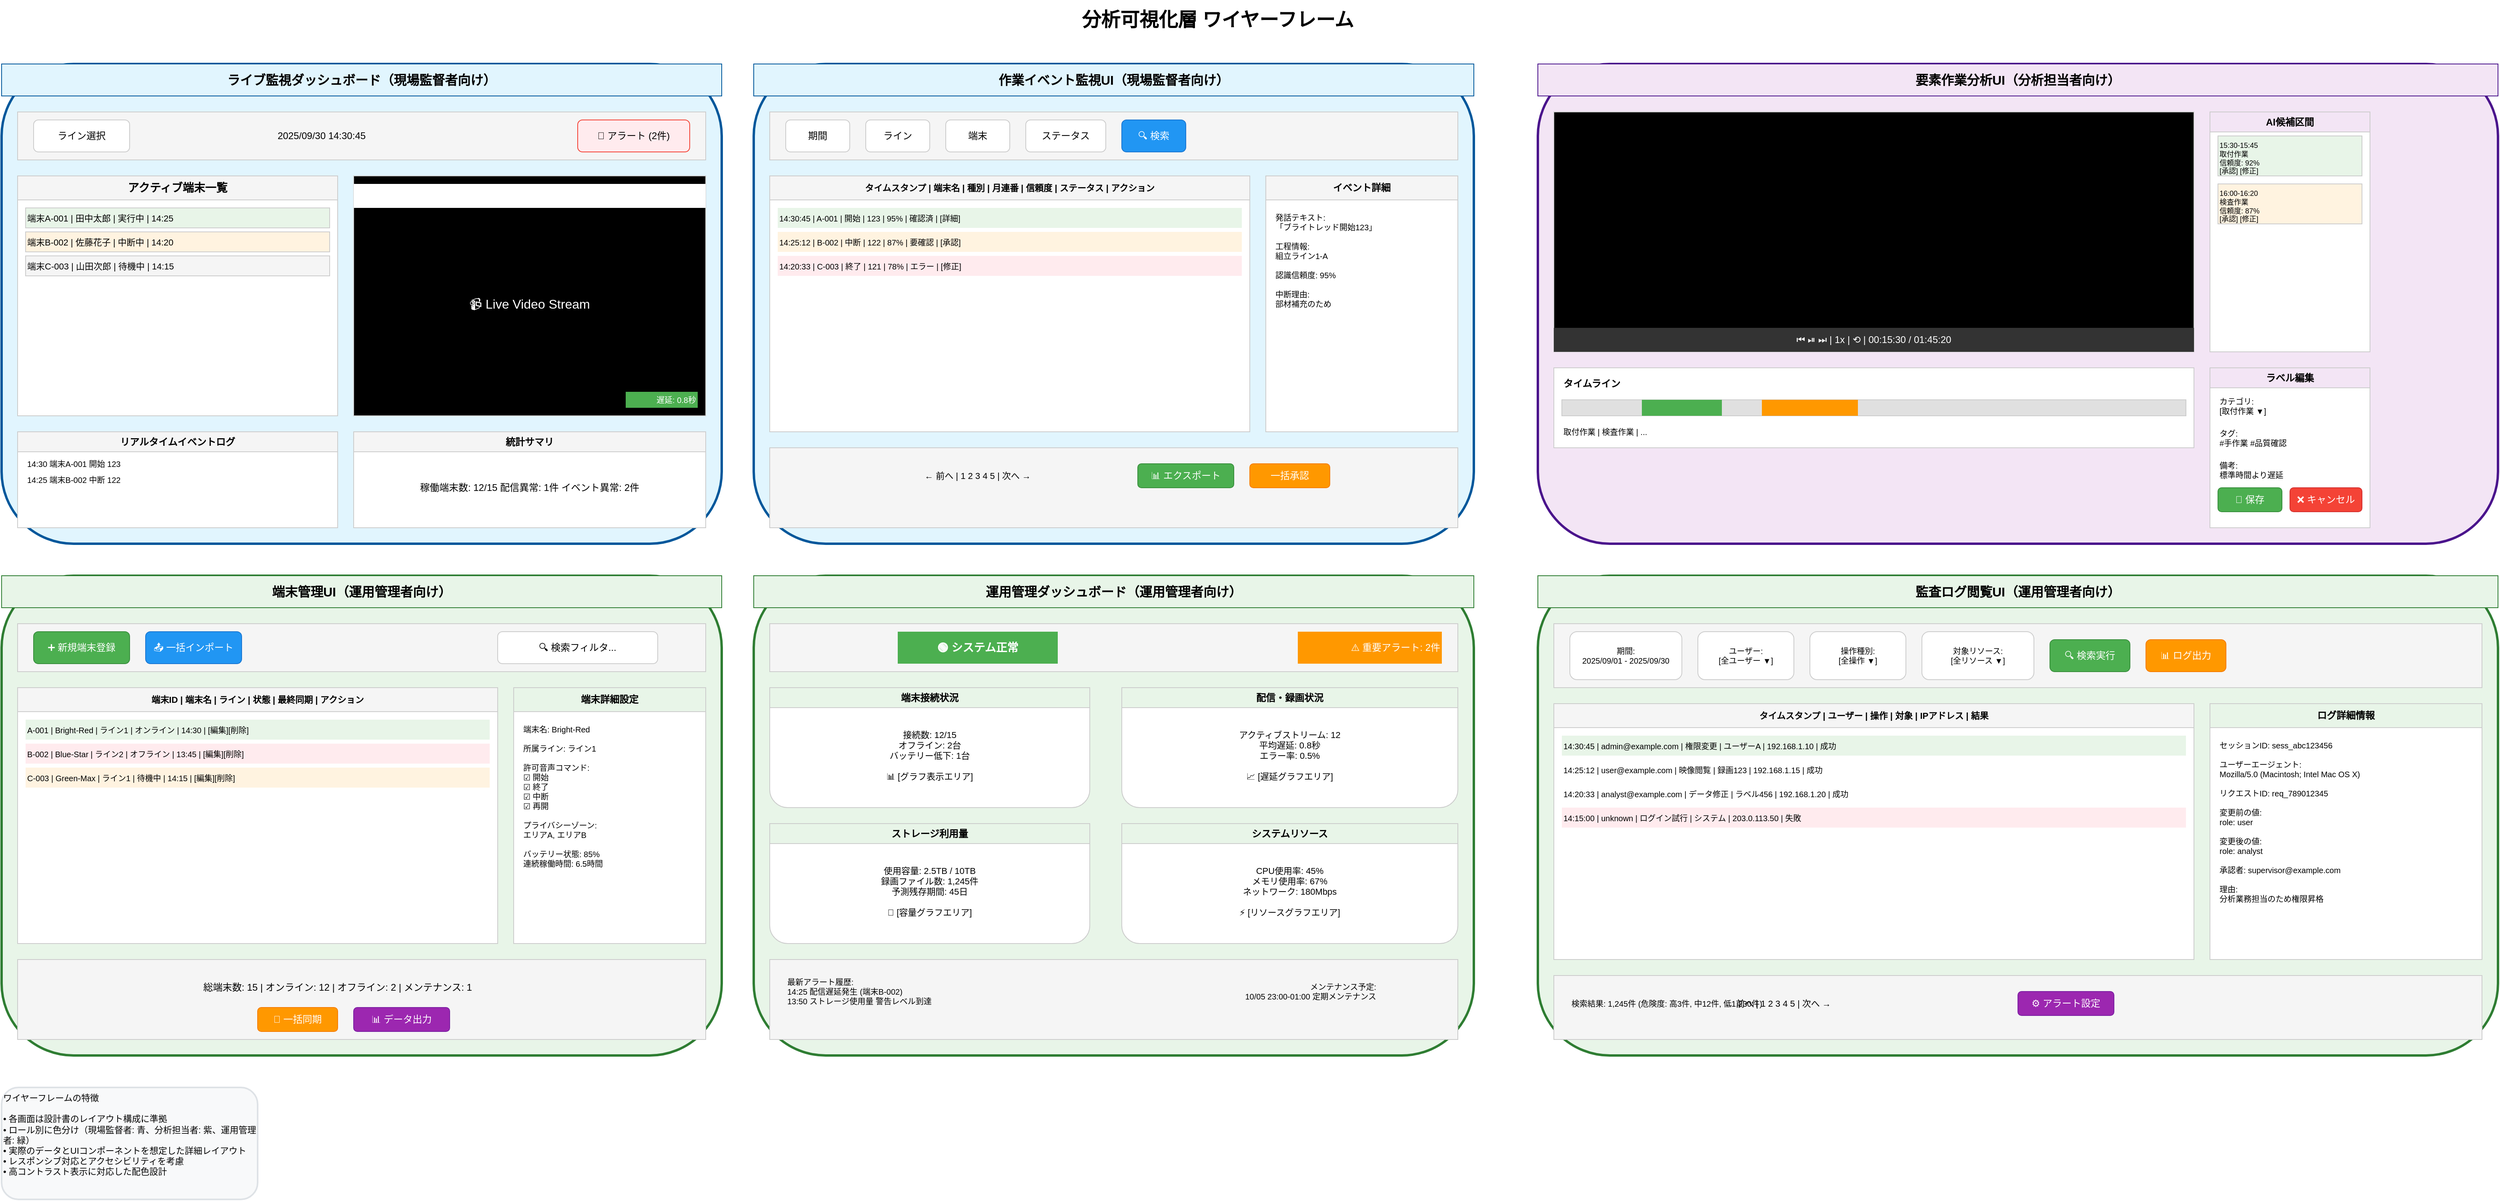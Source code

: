 <mxfile>
    <diagram name="ワイヤーフレーム" id="wireframe-diagram">
        <mxGraphModel dx="1054" dy="495" grid="1" gridSize="10" guides="1" tooltips="1" connect="1" arrows="1" fold="1" page="1" pageScale="1" pageWidth="3300" pageHeight="2340" background="#ffffff" math="0" shadow="0">
            <root>
                <mxCell id="0"/>
                <mxCell id="1" parent="0"/>
                <mxCell id="title" value="分析可視化層 ワイヤーフレーム" style="text;html=1;align=center;verticalAlign=middle;whiteSpace=wrap;rounded=0;fontSize=24;fontStyle=1;" parent="1" vertex="1">
                    <mxGeometry x="1400" y="40" width="400" height="50" as="geometry"/>
                </mxCell>
                <mxCell id="live-monitor-frame" value="" style="rounded=1;whiteSpace=wrap;html=1;fillColor=#e1f5fe;strokeColor=#01579b;strokeWidth=3;" parent="1" vertex="1">
                    <mxGeometry x="80" y="120" width="900" height="600" as="geometry"/>
                </mxCell>
                <mxCell id="live-monitor-title" value="ライブ監視ダッシュボード（現場監督者向け）" style="text;html=1;align=center;verticalAlign=middle;whiteSpace=wrap;rounded=0;fontSize=16;fontStyle=1;fillColor=#e1f5fe;strokeColor=#01579b;" parent="1" vertex="1">
                    <mxGeometry x="80" y="120" width="900" height="40" as="geometry"/>
                </mxCell>
                <mxCell id="live-header" value="" style="rounded=0;whiteSpace=wrap;html=1;fillColor=#f5f5f5;strokeColor=#cccccc;" parent="1" vertex="1">
                    <mxGeometry x="100" y="180" width="860" height="60" as="geometry"/>
                </mxCell>
                <mxCell id="live-line-select" value="ライン選択" style="rounded=1;whiteSpace=wrap;html=1;fillColor=#ffffff;strokeColor=#cccccc;" parent="1" vertex="1">
                    <mxGeometry x="120" y="190" width="120" height="40" as="geometry"/>
                </mxCell>
                <mxCell id="live-time" value="2025/09/30 14:30:45" style="text;html=1;align=center;verticalAlign=middle;whiteSpace=wrap;rounded=0;fontSize=12;" parent="1" vertex="1">
                    <mxGeometry x="400" y="190" width="160" height="40" as="geometry"/>
                </mxCell>
                <mxCell id="live-alert" value="🔴 アラート (2件)" style="rounded=1;whiteSpace=wrap;html=1;fillColor=#ffebee;strokeColor=#f44336;" parent="1" vertex="1">
                    <mxGeometry x="800" y="190" width="140" height="40" as="geometry"/>
                </mxCell>
                <mxCell id="live-device-list" value="" style="rounded=0;whiteSpace=wrap;html=1;fillColor=#ffffff;strokeColor=#cccccc;" parent="1" vertex="1">
                    <mxGeometry x="100" y="260" width="400" height="300" as="geometry"/>
                </mxCell>
                <mxCell id="live-device-header" value="アクティブ端末一覧" style="text;html=1;align=center;verticalAlign=middle;whiteSpace=wrap;rounded=0;fontSize=14;fontStyle=1;fillColor=#f5f5f5;strokeColor=#cccccc;" parent="1" vertex="1">
                    <mxGeometry x="100" y="260" width="400" height="30" as="geometry"/>
                </mxCell>
                <mxCell id="device-item1" value="端末A-001 | 田中太郎 | 実行中 | 14:25" style="text;html=1;align=left;verticalAlign=middle;whiteSpace=wrap;rounded=0;fontSize=11;fillColor=#e8f5e8;strokeColor=#cccccc;" parent="1" vertex="1">
                    <mxGeometry x="110" y="300" width="380" height="25" as="geometry"/>
                </mxCell>
                <mxCell id="device-item2" value="端末B-002 | 佐藤花子 | 中断中 | 14:20" style="text;html=1;align=left;verticalAlign=middle;whiteSpace=wrap;rounded=0;fontSize=11;fillColor=#fff3e0;strokeColor=#cccccc;" parent="1" vertex="1">
                    <mxGeometry x="110" y="330" width="380" height="25" as="geometry"/>
                </mxCell>
                <mxCell id="device-item3" value="端末C-003 | 山田次郎 | 待機中 | 14:15" style="text;html=1;align=left;verticalAlign=middle;whiteSpace=wrap;rounded=0;fontSize=11;fillColor=#f5f5f5;strokeColor=#cccccc;" parent="1" vertex="1">
                    <mxGeometry x="110" y="360" width="380" height="25" as="geometry"/>
                </mxCell>
                <mxCell id="live-video" value="" style="rounded=0;whiteSpace=wrap;html=1;fillColor=#000000;strokeColor=#cccccc;" parent="1" vertex="1">
                    <mxGeometry x="520" y="260" width="440" height="300" as="geometry"/>
                </mxCell>
                <mxCell id="live-video-header" value="ライブ映像 - 端末A-001" style="text;html=1;align=center;verticalAlign=middle;whiteSpace=wrap;rounded=0;fontSize=14;fontStyle=1;fillColor=#ffffff;strokeColor=none;fontColor=#ffffff;" parent="1" vertex="1">
                    <mxGeometry x="520" y="270" width="440" height="30" as="geometry"/>
                </mxCell>
                <mxCell id="video-placeholder" value="📹 Live Video Stream" style="text;html=1;align=center;verticalAlign=middle;whiteSpace=wrap;rounded=0;fontSize=16;fontColor=#ffffff;" parent="1" vertex="1">
                    <mxGeometry x="640" y="380" width="200" height="80" as="geometry"/>
                </mxCell>
                <mxCell id="latency-info" value="遅延: 0.8秒" style="text;html=1;align=right;verticalAlign=middle;whiteSpace=wrap;rounded=0;fontSize=10;fillColor=#4caf50;strokeColor=none;fontColor=#ffffff;" parent="1" vertex="1">
                    <mxGeometry x="860" y="530" width="90" height="20" as="geometry"/>
                </mxCell>
                <mxCell id="live-event-log" value="" style="rounded=0;whiteSpace=wrap;html=1;fillColor=#ffffff;strokeColor=#cccccc;" parent="1" vertex="1">
                    <mxGeometry x="100" y="580" width="400" height="120" as="geometry"/>
                </mxCell>
                <mxCell id="live-event-header" value="リアルタイムイベントログ" style="text;html=1;align=center;verticalAlign=middle;whiteSpace=wrap;rounded=0;fontSize=12;fontStyle=1;fillColor=#f5f5f5;strokeColor=#cccccc;" parent="1" vertex="1">
                    <mxGeometry x="100" y="580" width="400" height="25" as="geometry"/>
                </mxCell>
                <mxCell id="event1" value="14:30 端末A-001 開始 123" style="text;html=1;align=left;verticalAlign=middle;whiteSpace=wrap;rounded=0;fontSize=10;" parent="1" vertex="1">
                    <mxGeometry x="110" y="610" width="380" height="20" as="geometry"/>
                </mxCell>
                <mxCell id="event2" value="14:25 端末B-002 中断 122" style="text;html=1;align=left;verticalAlign=middle;whiteSpace=wrap;rounded=0;fontSize=10;" parent="1" vertex="1">
                    <mxGeometry x="110" y="630" width="380" height="20" as="geometry"/>
                </mxCell>
                <mxCell id="live-stats" value="" style="rounded=0;whiteSpace=wrap;html=1;fillColor=#ffffff;strokeColor=#cccccc;" parent="1" vertex="1">
                    <mxGeometry x="520" y="580" width="440" height="120" as="geometry"/>
                </mxCell>
                <mxCell id="live-stats-header" value="統計サマリ" style="text;html=1;align=center;verticalAlign=middle;whiteSpace=wrap;rounded=0;fontSize=12;fontStyle=1;fillColor=#f5f5f5;strokeColor=#cccccc;" parent="1" vertex="1">
                    <mxGeometry x="520" y="580" width="440" height="25" as="geometry"/>
                </mxCell>
                <mxCell id="stats-content" value="稼働端末数: 12/15    配信異常: 1件    イベント異常: 2件" style="text;html=1;align=center;verticalAlign=middle;whiteSpace=wrap;rounded=0;fontSize=12;" parent="1" vertex="1">
                    <mxGeometry x="540" y="620" width="400" height="60" as="geometry"/>
                </mxCell>
                <mxCell id="event-monitor-frame" value="" style="rounded=1;whiteSpace=wrap;html=1;fillColor=#e1f5fe;strokeColor=#01579b;strokeWidth=3;" parent="1" vertex="1">
                    <mxGeometry x="1020" y="120" width="900" height="600" as="geometry"/>
                </mxCell>
                <mxCell id="event-monitor-title" value="作業イベント監視UI（現場監督者向け）" style="text;html=1;align=center;verticalAlign=middle;whiteSpace=wrap;rounded=0;fontSize=16;fontStyle=1;fillColor=#e1f5fe;strokeColor=#01579b;" parent="1" vertex="1">
                    <mxGeometry x="1020" y="120" width="900" height="40" as="geometry"/>
                </mxCell>
                <mxCell id="event-filter" value="" style="rounded=0;whiteSpace=wrap;html=1;fillColor=#f5f5f5;strokeColor=#cccccc;" parent="1" vertex="1">
                    <mxGeometry x="1040" y="180" width="860" height="60" as="geometry"/>
                </mxCell>
                <mxCell id="filter-period" value="期間" style="rounded=1;whiteSpace=wrap;html=1;fillColor=#ffffff;strokeColor=#cccccc;" parent="1" vertex="1">
                    <mxGeometry x="1060" y="190" width="80" height="40" as="geometry"/>
                </mxCell>
                <mxCell id="filter-line" value="ライン" style="rounded=1;whiteSpace=wrap;html=1;fillColor=#ffffff;strokeColor=#cccccc;" parent="1" vertex="1">
                    <mxGeometry x="1160" y="190" width="80" height="40" as="geometry"/>
                </mxCell>
                <mxCell id="filter-device" value="端末" style="rounded=1;whiteSpace=wrap;html=1;fillColor=#ffffff;strokeColor=#cccccc;" parent="1" vertex="1">
                    <mxGeometry x="1260" y="190" width="80" height="40" as="geometry"/>
                </mxCell>
                <mxCell id="filter-status" value="ステータス" style="rounded=1;whiteSpace=wrap;html=1;fillColor=#ffffff;strokeColor=#cccccc;" parent="1" vertex="1">
                    <mxGeometry x="1360" y="190" width="100" height="40" as="geometry"/>
                </mxCell>
                <mxCell id="filter-search" value="🔍 検索" style="rounded=1;whiteSpace=wrap;html=1;fillColor=#2196f3;strokeColor=#1976d2;fontColor=#ffffff;" parent="1" vertex="1">
                    <mxGeometry x="1480" y="190" width="80" height="40" as="geometry"/>
                </mxCell>
                <mxCell id="event-table" value="" style="rounded=0;whiteSpace=wrap;html=1;fillColor=#ffffff;strokeColor=#cccccc;" parent="1" vertex="1">
                    <mxGeometry x="1040" y="260" width="600" height="320" as="geometry"/>
                </mxCell>
                <mxCell id="event-table-header" value="タイムスタンプ | 端末名 | 種別 | 月連番 | 信頼度 | ステータス | アクション" style="text;html=1;align=center;verticalAlign=middle;whiteSpace=wrap;rounded=0;fontSize=11;fontStyle=1;fillColor=#f5f5f5;strokeColor=#cccccc;" parent="1" vertex="1">
                    <mxGeometry x="1040" y="260" width="600" height="30" as="geometry"/>
                </mxCell>
                <mxCell id="event-row1" value="14:30:45 | A-001 | 開始 | 123 | 95% | 確認済 | [詳細]" style="text;html=1;align=left;verticalAlign=middle;whiteSpace=wrap;rounded=0;fontSize=10;fillColor=#e8f5e8;" parent="1" vertex="1">
                    <mxGeometry x="1050" y="300" width="580" height="25" as="geometry"/>
                </mxCell>
                <mxCell id="event-row2" value="14:25:12 | B-002 | 中断 | 122 | 87% | 要確認 | [承認]" style="text;html=1;align=left;verticalAlign=middle;whiteSpace=wrap;rounded=0;fontSize=10;fillColor=#fff3e0;" parent="1" vertex="1">
                    <mxGeometry x="1050" y="330" width="580" height="25" as="geometry"/>
                </mxCell>
                <mxCell id="event-row3" value="14:20:33 | C-003 | 終了 | 121 | 78% | エラー | [修正]" style="text;html=1;align=left;verticalAlign=middle;whiteSpace=wrap;rounded=0;fontSize=10;fillColor=#ffebee;" parent="1" vertex="1">
                    <mxGeometry x="1050" y="360" width="580" height="25" as="geometry"/>
                </mxCell>
                <mxCell id="event-detail" value="" style="rounded=0;whiteSpace=wrap;html=1;fillColor=#ffffff;strokeColor=#cccccc;" parent="1" vertex="1">
                    <mxGeometry x="1660" y="260" width="240" height="320" as="geometry"/>
                </mxCell>
                <mxCell id="event-detail-header" value="イベント詳細" style="text;html=1;align=center;verticalAlign=middle;whiteSpace=wrap;rounded=0;fontSize=12;fontStyle=1;fillColor=#f5f5f5;strokeColor=#cccccc;" parent="1" vertex="1">
                    <mxGeometry x="1660" y="260" width="240" height="30" as="geometry"/>
                </mxCell>
                <mxCell id="detail-content" value="発話テキスト:&#xa;「ブライトレッド開始123」&#xa;&#xa;工程情報:&#xa;組立ライン1-A&#xa;&#xa;認識信頼度: 95%&#xa;&#xa;中断理由:&#xa;部材補充のため" style="text;html=1;align=left;verticalAlign=top;whiteSpace=wrap;rounded=0;fontSize=10;" parent="1" vertex="1">
                    <mxGeometry x="1670" y="300" width="220" height="270" as="geometry"/>
                </mxCell>
                <mxCell id="event-bottom" value="" style="rounded=0;whiteSpace=wrap;html=1;fillColor=#f5f5f5;strokeColor=#cccccc;" parent="1" vertex="1">
                    <mxGeometry x="1040" y="600" width="860" height="100" as="geometry"/>
                </mxCell>
                <mxCell id="pagination" value="← 前へ | 1 2 3 4 5 | 次へ →" style="text;html=1;align=center;verticalAlign=middle;whiteSpace=wrap;rounded=0;fontSize=11;" parent="1" vertex="1">
                    <mxGeometry x="1200" y="620" width="200" height="30" as="geometry"/>
                </mxCell>
                <mxCell id="export-btn" value="📊 エクスポート" style="rounded=1;whiteSpace=wrap;html=1;fillColor=#4caf50;strokeColor=#388e3c;fontColor=#ffffff;" parent="1" vertex="1">
                    <mxGeometry x="1500" y="620" width="120" height="30" as="geometry"/>
                </mxCell>
                <mxCell id="bulk-approve" value="一括承認" style="rounded=1;whiteSpace=wrap;html=1;fillColor=#ff9800;strokeColor=#f57c00;fontColor=#ffffff;" parent="1" vertex="1">
                    <mxGeometry x="1640" y="620" width="100" height="30" as="geometry"/>
                </mxCell>
                <mxCell id="analysis-frame" value="" style="rounded=1;whiteSpace=wrap;html=1;fillColor=#f3e5f5;strokeColor=#4a148c;strokeWidth=3;" parent="1" vertex="1">
                    <mxGeometry x="2000" y="120" width="1200" height="600" as="geometry"/>
                </mxCell>
                <mxCell id="analysis-title" value="要素作業分析UI（分析担当者向け）" style="text;html=1;align=center;verticalAlign=middle;whiteSpace=wrap;rounded=0;fontSize=16;fontStyle=1;fillColor=#f3e5f5;strokeColor=#4a148c;" parent="1" vertex="1">
                    <mxGeometry x="2000" y="120" width="1200" height="40" as="geometry"/>
                </mxCell>
                <mxCell id="video-player" value="" style="rounded=0;whiteSpace=wrap;html=1;fillColor=#000000;strokeColor=#cccccc;" parent="1" vertex="1">
                    <mxGeometry x="2020" y="180" width="800" height="300" as="geometry"/>
                </mxCell>
                <mxCell id="video-controls" value="⏮ ⏯ ⏭ | 1x | ⟲ | 00:15:30 / 01:45:20" style="text;html=1;align=center;verticalAlign=middle;whiteSpace=wrap;rounded=0;fontSize=12;fillColor=#333333;fontColor=#ffffff;" parent="1" vertex="1">
                    <mxGeometry x="2020" y="450" width="800" height="30" as="geometry"/>
                </mxCell>
                <mxCell id="ai-candidates" value="" style="rounded=0;whiteSpace=wrap;html=1;fillColor=#ffffff;strokeColor=#cccccc;" parent="1" vertex="1">
                    <mxGeometry x="2840" y="180" width="200" height="300" as="geometry"/>
                </mxCell>
                <mxCell id="ai-candidates-header" value="AI候補区間" style="text;html=1;align=center;verticalAlign=middle;whiteSpace=wrap;rounded=0;fontSize=12;fontStyle=1;fillColor=#f3e5f5;strokeColor=#cccccc;" parent="1" vertex="1">
                    <mxGeometry x="2840" y="180" width="200" height="25" as="geometry"/>
                </mxCell>
                <mxCell id="candidate1" value="15:30-15:45&#xa;取付作業&#xa;信頼度: 92%&#xa;[承認] [修正]" style="text;html=1;align=left;verticalAlign=top;whiteSpace=wrap;rounded=0;fontSize=9;fillColor=#e8f5e8;strokeColor=#cccccc;" parent="1" vertex="1">
                    <mxGeometry x="2850" y="210" width="180" height="50" as="geometry"/>
                </mxCell>
                <mxCell id="candidate2" value="16:00-16:20&#xa;検査作業&#xa;信頼度: 87%&#xa;[承認] [修正]" style="text;html=1;align=left;verticalAlign=top;whiteSpace=wrap;rounded=0;fontSize=9;fillColor=#fff3e0;strokeColor=#cccccc;" parent="1" vertex="1">
                    <mxGeometry x="2850" y="270" width="180" height="50" as="geometry"/>
                </mxCell>
                <mxCell id="timeline" value="" style="rounded=0;whiteSpace=wrap;html=1;fillColor=#ffffff;strokeColor=#cccccc;" parent="1" vertex="1">
                    <mxGeometry x="2020" y="500" width="800" height="100" as="geometry"/>
                </mxCell>
                <mxCell id="timeline-header" value="タイムライン" style="text;html=1;align=left;verticalAlign=middle;whiteSpace=wrap;rounded=0;fontSize=12;fontStyle=1;" parent="1" vertex="1">
                    <mxGeometry x="2030" y="510" width="100" height="20" as="geometry"/>
                </mxCell>
                <mxCell id="timeline-bar" value="" style="rounded=0;whiteSpace=wrap;html=1;fillColor=#e0e0e0;strokeColor=#cccccc;" parent="1" vertex="1">
                    <mxGeometry x="2030" y="540" width="780" height="20" as="geometry"/>
                </mxCell>
                <mxCell id="label-segment1" value="" style="rounded=0;whiteSpace=wrap;html=1;fillColor=#4caf50;strokeColor=none;" parent="1" vertex="1">
                    <mxGeometry x="2130" y="540" width="100" height="20" as="geometry"/>
                </mxCell>
                <mxCell id="label-segment2" value="" style="rounded=0;whiteSpace=wrap;html=1;fillColor=#ff9800;strokeColor=none;" parent="1" vertex="1">
                    <mxGeometry x="2280" y="540" width="120" height="20" as="geometry"/>
                </mxCell>
                <mxCell id="timeline-labels" value="取付作業 | 検査作業 | ..." style="text;html=1;align=left;verticalAlign=middle;whiteSpace=wrap;rounded=0;fontSize=10;" parent="1" vertex="1">
                    <mxGeometry x="2030" y="570" width="200" height="20" as="geometry"/>
                </mxCell>
                <mxCell id="edit-form" value="" style="rounded=0;whiteSpace=wrap;html=1;fillColor=#ffffff;strokeColor=#cccccc;" parent="1" vertex="1">
                    <mxGeometry x="2840" y="500" width="200" height="200" as="geometry"/>
                </mxCell>
                <mxCell id="edit-form-header" value="ラベル編集" style="text;html=1;align=center;verticalAlign=middle;whiteSpace=wrap;rounded=0;fontSize=12;fontStyle=1;fillColor=#f3e5f5;strokeColor=#cccccc;" parent="1" vertex="1">
                    <mxGeometry x="2840" y="500" width="200" height="25" as="geometry"/>
                </mxCell>
                <mxCell id="edit-category" value="カテゴリ:&#xa;[取付作業 ▼]" style="text;html=1;align=left;verticalAlign=top;whiteSpace=wrap;rounded=0;fontSize=10;" parent="1" vertex="1">
                    <mxGeometry x="2850" y="530" width="180" height="30" as="geometry"/>
                </mxCell>
                <mxCell id="edit-tags" value="タグ:&#xa;#手作業 #品質確認" style="text;html=1;align=left;verticalAlign=top;whiteSpace=wrap;rounded=0;fontSize=10;" parent="1" vertex="1">
                    <mxGeometry x="2850" y="570" width="180" height="30" as="geometry"/>
                </mxCell>
                <mxCell id="edit-memo" value="備考:&#xa;標準時間より遅延" style="text;html=1;align=left;verticalAlign=top;whiteSpace=wrap;rounded=0;fontSize=10;" parent="1" vertex="1">
                    <mxGeometry x="2850" y="610" width="180" height="30" as="geometry"/>
                </mxCell>
                <mxCell id="save-btn" value="💾 保存" style="rounded=1;whiteSpace=wrap;html=1;fillColor=#4caf50;strokeColor=#388e3c;fontColor=#ffffff;" parent="1" vertex="1">
                    <mxGeometry x="2850" y="650" width="80" height="30" as="geometry"/>
                </mxCell>
                <mxCell id="cancel-btn" value="❌ キャンセル" style="rounded=1;whiteSpace=wrap;html=1;fillColor=#f44336;strokeColor=#d32f2f;fontColor=#ffffff;" parent="1" vertex="1">
                    <mxGeometry x="2940" y="650" width="90" height="30" as="geometry"/>
                </mxCell>
                <mxCell id="device-mgmt-frame" value="" style="rounded=1;whiteSpace=wrap;html=1;fillColor=#e8f5e8;strokeColor=#2e7d32;strokeWidth=3;" parent="1" vertex="1">
                    <mxGeometry x="80" y="760" width="900" height="600" as="geometry"/>
                </mxCell>
                <mxCell id="device-mgmt-title" value="端末管理UI（運用管理者向け）" style="text;html=1;align=center;verticalAlign=middle;whiteSpace=wrap;rounded=0;fontSize=16;fontStyle=1;fillColor=#e8f5e8;strokeColor=#2e7d32;" parent="1" vertex="1">
                    <mxGeometry x="80" y="760" width="900" height="40" as="geometry"/>
                </mxCell>
                <mxCell id="device-toolbar" value="" style="rounded=0;whiteSpace=wrap;html=1;fillColor=#f5f5f5;strokeColor=#cccccc;" parent="1" vertex="1">
                    <mxGeometry x="100" y="820" width="860" height="60" as="geometry"/>
                </mxCell>
                <mxCell id="new-device-btn" value="➕ 新規端末登録" style="rounded=1;whiteSpace=wrap;html=1;fillColor=#4caf50;strokeColor=#388e3c;fontColor=#ffffff;" parent="1" vertex="1">
                    <mxGeometry x="120" y="830" width="120" height="40" as="geometry"/>
                </mxCell>
                <mxCell id="import-btn" value="📤 一括インポート" style="rounded=1;whiteSpace=wrap;html=1;fillColor=#2196f3;strokeColor=#1976d2;fontColor=#ffffff;" parent="1" vertex="1">
                    <mxGeometry x="260" y="830" width="120" height="40" as="geometry"/>
                </mxCell>
                <mxCell id="device-search" value="🔍 検索フィルタ..." style="rounded=1;whiteSpace=wrap;html=1;fillColor=#ffffff;strokeColor=#cccccc;" parent="1" vertex="1">
                    <mxGeometry x="700" y="830" width="200" height="40" as="geometry"/>
                </mxCell>
                <mxCell id="device-table" value="" style="rounded=0;whiteSpace=wrap;html=1;fillColor=#ffffff;strokeColor=#cccccc;" parent="1" vertex="1">
                    <mxGeometry x="100" y="900" width="600" height="320" as="geometry"/>
                </mxCell>
                <mxCell id="device-table-header" value="端末ID | 端末名 | ライン | 状態 | 最終同期 | アクション" style="text;html=1;align=center;verticalAlign=middle;whiteSpace=wrap;rounded=0;fontSize=11;fontStyle=1;fillColor=#f5f5f5;strokeColor=#cccccc;" parent="1" vertex="1">
                    <mxGeometry x="100" y="900" width="600" height="30" as="geometry"/>
                </mxCell>
                <mxCell id="device-row1" value="A-001 | Bright-Red | ライン1 | オンライン | 14:30 | [編集][削除]" style="text;html=1;align=left;verticalAlign=middle;whiteSpace=wrap;rounded=0;fontSize=10;fillColor=#e8f5e8;" parent="1" vertex="1">
                    <mxGeometry x="110" y="940" width="580" height="25" as="geometry"/>
                </mxCell>
                <mxCell id="device-row2" value="B-002 | Blue-Star | ライン2 | オフライン | 13:45 | [編集][削除]" style="text;html=1;align=left;verticalAlign=middle;whiteSpace=wrap;rounded=0;fontSize=10;fillColor=#ffebee;" parent="1" vertex="1">
                    <mxGeometry x="110" y="970" width="580" height="25" as="geometry"/>
                </mxCell>
                <mxCell id="device-row3" value="C-003 | Green-Max | ライン1 | 待機中 | 14:15 | [編集][削除]" style="text;html=1;align=left;verticalAlign=middle;whiteSpace=wrap;rounded=0;fontSize=10;fillColor=#fff3e0;" parent="1" vertex="1">
                    <mxGeometry x="110" y="1000" width="580" height="25" as="geometry"/>
                </mxCell>
                <mxCell id="device-detail-panel" value="" style="rounded=0;whiteSpace=wrap;html=1;fillColor=#ffffff;strokeColor=#cccccc;" parent="1" vertex="1">
                    <mxGeometry x="720" y="900" width="240" height="320" as="geometry"/>
                </mxCell>
                <mxCell id="device-detail-header" value="端末詳細設定" style="text;html=1;align=center;verticalAlign=middle;whiteSpace=wrap;rounded=0;fontSize=12;fontStyle=1;fillColor=#e8f5e8;strokeColor=#cccccc;" parent="1" vertex="1">
                    <mxGeometry x="720" y="900" width="240" height="30" as="geometry"/>
                </mxCell>
                <mxCell id="device-config" value="端末名: Bright-Red&#xa;&#xa;所属ライン: ライン1&#xa;&#xa;許可音声コマンド:&#xa;☑ 開始&#xa;☑ 終了&#xa;☑ 中断&#xa;☑ 再開&#xa;&#xa;プライバシーゾーン:&#xa;エリアA, エリアB&#xa;&#xa;バッテリー状態: 85%&#xa;連続稼働時間: 6.5時間" style="text;html=1;align=left;verticalAlign=top;whiteSpace=wrap;rounded=0;fontSize=10;" parent="1" vertex="1">
                    <mxGeometry x="730" y="940" width="220" height="270" as="geometry"/>
                </mxCell>
                <mxCell id="device-bottom" value="" style="rounded=0;whiteSpace=wrap;html=1;fillColor=#f5f5f5;strokeColor=#cccccc;" parent="1" vertex="1">
                    <mxGeometry x="100" y="1240" width="860" height="100" as="geometry"/>
                </mxCell>
                <mxCell id="device-stats" value="総端末数: 15 | オンライン: 12 | オフライン: 2 | メンテナンス: 1" style="text;html=1;align=center;verticalAlign=middle;whiteSpace=wrap;rounded=0;fontSize=12;" parent="1" vertex="1">
                    <mxGeometry x="300" y="1260" width="400" height="30" as="geometry"/>
                </mxCell>
                <mxCell id="sync-btn" value="🔄 一括同期" style="rounded=1;whiteSpace=wrap;html=1;fillColor=#ff9800;strokeColor=#f57c00;fontColor=#ffffff;" parent="1" vertex="1">
                    <mxGeometry x="400" y="1300" width="100" height="30" as="geometry"/>
                </mxCell>
                <mxCell id="export-device-btn" value="📊 データ出力" style="rounded=1;whiteSpace=wrap;html=1;fillColor=#9c27b0;strokeColor=#7b1fa2;fontColor=#ffffff;" parent="1" vertex="1">
                    <mxGeometry x="520" y="1300" width="120" height="30" as="geometry"/>
                </mxCell>
                <mxCell id="ops-dashboard-frame" value="" style="rounded=1;whiteSpace=wrap;html=1;fillColor=#e8f5e8;strokeColor=#2e7d32;strokeWidth=3;" parent="1" vertex="1">
                    <mxGeometry x="1020" y="760" width="900" height="600" as="geometry"/>
                </mxCell>
                <mxCell id="ops-dashboard-title" value="運用管理ダッシュボード（運用管理者向け）" style="text;html=1;align=center;verticalAlign=middle;whiteSpace=wrap;rounded=0;fontSize=16;fontStyle=1;fillColor=#e8f5e8;strokeColor=#2e7d32;" parent="1" vertex="1">
                    <mxGeometry x="1020" y="760" width="900" height="40" as="geometry"/>
                </mxCell>
                <mxCell id="ops-header" value="" style="rounded=0;whiteSpace=wrap;html=1;fillColor=#f5f5f5;strokeColor=#cccccc;" parent="1" vertex="1">
                    <mxGeometry x="1040" y="820" width="860" height="60" as="geometry"/>
                </mxCell>
                <mxCell id="system-status" value="🟢 システム正常" style="text;html=1;align=center;verticalAlign=middle;whiteSpace=wrap;rounded=0;fontSize=14;fontStyle=1;fillColor=#4caf50;strokeColor=none;fontColor=#ffffff;" parent="1" vertex="1">
                    <mxGeometry x="1200" y="830" width="200" height="40" as="geometry"/>
                </mxCell>
                <mxCell id="alert-count" value="⚠️ 重要アラート: 2件" style="text;html=1;align=right;verticalAlign=middle;whiteSpace=wrap;rounded=0;fontSize=12;fillColor=#ff9800;strokeColor=none;fontColor=#ffffff;" parent="1" vertex="1">
                    <mxGeometry x="1700" y="830" width="180" height="40" as="geometry"/>
                </mxCell>
                <mxCell id="metrics-device" value="" style="rounded=1;whiteSpace=wrap;html=1;fillColor=#ffffff;strokeColor=#cccccc;" parent="1" vertex="1">
                    <mxGeometry x="1040" y="900" width="400" height="150" as="geometry"/>
                </mxCell>
                <mxCell id="metrics-device-title" value="端末接続状況" style="text;html=1;align=center;verticalAlign=middle;whiteSpace=wrap;rounded=0;fontSize=12;fontStyle=1;fillColor=#e8f5e8;strokeColor=#cccccc;" parent="1" vertex="1">
                    <mxGeometry x="1040" y="900" width="400" height="25" as="geometry"/>
                </mxCell>
                <mxCell id="device-metrics" value="接続数: 12/15&#xa;オフライン: 2台&#xa;バッテリー低下: 1台&#xa;&#xa;📊 [グラフ表示エリア]" style="text;html=1;align=center;verticalAlign=middle;whiteSpace=wrap;rounded=0;fontSize=11;" parent="1" vertex="1">
                    <mxGeometry x="1060" y="930" width="360" height="110" as="geometry"/>
                </mxCell>
                <mxCell id="metrics-stream" value="" style="rounded=1;whiteSpace=wrap;html=1;fillColor=#ffffff;strokeColor=#cccccc;" parent="1" vertex="1">
                    <mxGeometry x="1480" y="900" width="420" height="150" as="geometry"/>
                </mxCell>
                <mxCell id="metrics-stream-title" value="配信・録画状況" style="text;html=1;align=center;verticalAlign=middle;whiteSpace=wrap;rounded=0;fontSize=12;fontStyle=1;fillColor=#e8f5e8;strokeColor=#cccccc;" parent="1" vertex="1">
                    <mxGeometry x="1480" y="900" width="420" height="25" as="geometry"/>
                </mxCell>
                <mxCell id="stream-metrics" value="アクティブストリーム: 12&#xa;平均遅延: 0.8秒&#xa;エラー率: 0.5%&#xa;&#xa;📈 [遅延グラフエリア]" style="text;html=1;align=center;verticalAlign=middle;whiteSpace=wrap;rounded=0;fontSize=11;" parent="1" vertex="1">
                    <mxGeometry x="1500" y="930" width="380" height="110" as="geometry"/>
                </mxCell>
                <mxCell id="metrics-storage" value="" style="rounded=1;whiteSpace=wrap;html=1;fillColor=#ffffff;strokeColor=#cccccc;" parent="1" vertex="1">
                    <mxGeometry x="1040" y="1070" width="400" height="150" as="geometry"/>
                </mxCell>
                <mxCell id="metrics-storage-title" value="ストレージ利用量" style="text;html=1;align=center;verticalAlign=middle;whiteSpace=wrap;rounded=0;fontSize=12;fontStyle=1;fillColor=#e8f5e8;strokeColor=#cccccc;" parent="1" vertex="1">
                    <mxGeometry x="1040" y="1070" width="400" height="25" as="geometry"/>
                </mxCell>
                <mxCell id="storage-metrics" value="使用容量: 2.5TB / 10TB&#xa;録画ファイル数: 1,245件&#xa;予測残存期間: 45日&#xa;&#xa;💾 [容量グラフエリア]" style="text;html=1;align=center;verticalAlign=middle;whiteSpace=wrap;rounded=0;fontSize=11;" parent="1" vertex="1">
                    <mxGeometry x="1060" y="1100" width="360" height="110" as="geometry"/>
                </mxCell>
                <mxCell id="metrics-resource" value="" style="rounded=1;whiteSpace=wrap;html=1;fillColor=#ffffff;strokeColor=#cccccc;" parent="1" vertex="1">
                    <mxGeometry x="1480" y="1070" width="420" height="150" as="geometry"/>
                </mxCell>
                <mxCell id="metrics-resource-title" value="システムリソース" style="text;html=1;align=center;verticalAlign=middle;whiteSpace=wrap;rounded=0;fontSize=12;fontStyle=1;fillColor=#e8f5e8;strokeColor=#cccccc;" parent="1" vertex="1">
                    <mxGeometry x="1480" y="1070" width="420" height="25" as="geometry"/>
                </mxCell>
                <mxCell id="resource-metrics" value="CPU使用率: 45%&#xa;メモリ使用率: 67%&#xa;ネットワーク: 180Mbps&#xa;&#xa;⚡ [リソースグラフエリア]" style="text;html=1;align=center;verticalAlign=middle;whiteSpace=wrap;rounded=0;fontSize=11;" parent="1" vertex="1">
                    <mxGeometry x="1500" y="1100" width="380" height="110" as="geometry"/>
                </mxCell>
                <mxCell id="ops-bottom" value="" style="rounded=0;whiteSpace=wrap;html=1;fillColor=#f5f5f5;strokeColor=#cccccc;" parent="1" vertex="1">
                    <mxGeometry x="1040" y="1240" width="860" height="100" as="geometry"/>
                </mxCell>
                <mxCell id="recent-alerts" value="最新アラート履歴:&#xa;14:25 配信遅延発生 (端末B-002)&#xa;13:50 ストレージ使用量 警告レベル到達" style="text;html=1;align=left;verticalAlign=middle;whiteSpace=wrap;rounded=0;fontSize=10;" parent="1" vertex="1">
                    <mxGeometry x="1060" y="1250" width="400" height="60" as="geometry"/>
                </mxCell>
                <mxCell id="maintenance-schedule" value="メンテナンス予定:&#xa;10/05 23:00-01:00 定期メンテナンス" style="text;html=1;align=right;verticalAlign=middle;whiteSpace=wrap;rounded=0;fontSize=10;" parent="1" vertex="1">
                    <mxGeometry x="1500" y="1250" width="300" height="60" as="geometry"/>
                </mxCell>
                <mxCell id="audit-frame" value="" style="rounded=1;whiteSpace=wrap;html=1;fillColor=#e8f5e8;strokeColor=#2e7d32;strokeWidth=3;" parent="1" vertex="1">
                    <mxGeometry x="2000" y="760" width="1200" height="600" as="geometry"/>
                </mxCell>
                <mxCell id="audit-title" value="監査ログ閲覧UI（運用管理者向け）" style="text;html=1;align=center;verticalAlign=middle;whiteSpace=wrap;rounded=0;fontSize=16;fontStyle=1;fillColor=#e8f5e8;strokeColor=#2e7d32;" parent="1" vertex="1">
                    <mxGeometry x="2000" y="760" width="1200" height="40" as="geometry"/>
                </mxCell>
                <mxCell id="audit-filter" value="" style="rounded=0;whiteSpace=wrap;html=1;fillColor=#f5f5f5;strokeColor=#cccccc;" parent="1" vertex="1">
                    <mxGeometry x="2020" y="820" width="1160" height="80" as="geometry"/>
                </mxCell>
                <mxCell id="audit-period" value="期間:&#xa;2025/09/01 - 2025/09/30" style="rounded=1;whiteSpace=wrap;html=1;fillColor=#ffffff;strokeColor=#cccccc;fontSize=10;" parent="1" vertex="1">
                    <mxGeometry x="2040" y="830" width="140" height="60" as="geometry"/>
                </mxCell>
                <mxCell id="audit-user" value="ユーザー:&#xa;[全ユーザー ▼]" style="rounded=1;whiteSpace=wrap;html=1;fillColor=#ffffff;strokeColor=#cccccc;fontSize=10;" parent="1" vertex="1">
                    <mxGeometry x="2200" y="830" width="120" height="60" as="geometry"/>
                </mxCell>
                <mxCell id="audit-operation" value="操作種別:&#xa;[全操作 ▼]" style="rounded=1;whiteSpace=wrap;html=1;fillColor=#ffffff;strokeColor=#cccccc;fontSize=10;" parent="1" vertex="1">
                    <mxGeometry x="2340" y="830" width="120" height="60" as="geometry"/>
                </mxCell>
                <mxCell id="audit-resource" value="対象リソース:&#xa;[全リソース ▼]" style="rounded=1;whiteSpace=wrap;html=1;fillColor=#ffffff;strokeColor=#cccccc;fontSize=10;" parent="1" vertex="1">
                    <mxGeometry x="2480" y="830" width="140" height="60" as="geometry"/>
                </mxCell>
                <mxCell id="audit-search-btn" value="🔍 検索実行" style="rounded=1;whiteSpace=wrap;html=1;fillColor=#4caf50;strokeColor=#388e3c;fontColor=#ffffff;" parent="1" vertex="1">
                    <mxGeometry x="2640" y="840" width="100" height="40" as="geometry"/>
                </mxCell>
                <mxCell id="audit-export" value="📊 ログ出力" style="rounded=1;whiteSpace=wrap;html=1;fillColor=#ff9800;strokeColor=#f57c00;fontColor=#ffffff;" parent="1" vertex="1">
                    <mxGeometry x="2760" y="840" width="100" height="40" as="geometry"/>
                </mxCell>
                <mxCell id="audit-table" value="" style="rounded=0;whiteSpace=wrap;html=1;fillColor=#ffffff;strokeColor=#cccccc;" parent="1" vertex="1">
                    <mxGeometry x="2020" y="920" width="800" height="320" as="geometry"/>
                </mxCell>
                <mxCell id="audit-table-header" value="タイムスタンプ | ユーザー | 操作 | 対象 | IPアドレス | 結果" style="text;html=1;align=center;verticalAlign=middle;whiteSpace=wrap;rounded=0;fontSize=11;fontStyle=1;fillColor=#f5f5f5;strokeColor=#cccccc;" parent="1" vertex="1">
                    <mxGeometry x="2020" y="920" width="800" height="30" as="geometry"/>
                </mxCell>
                <mxCell id="audit-row1" value="14:30:45 | admin@example.com | 権限変更 | ユーザーA | 192.168.1.10 | 成功" style="text;html=1;align=left;verticalAlign=middle;whiteSpace=wrap;rounded=0;fontSize=10;fillColor=#e8f5e8;" parent="1" vertex="1">
                    <mxGeometry x="2030" y="960" width="780" height="25" as="geometry"/>
                </mxCell>
                <mxCell id="audit-row2" value="14:25:12 | user@example.com | 映像閲覧 | 録画123 | 192.168.1.15 | 成功" style="text;html=1;align=left;verticalAlign=middle;whiteSpace=wrap;rounded=0;fontSize=10;fillColor=#ffffff;" parent="1" vertex="1">
                    <mxGeometry x="2030" y="990" width="780" height="25" as="geometry"/>
                </mxCell>
                <mxCell id="audit-row3" value="14:20:33 | analyst@example.com | データ修正 | ラベル456 | 192.168.1.20 | 成功" style="text;html=1;align=left;verticalAlign=middle;whiteSpace=wrap;rounded=0;fontSize=10;fillColor=#ffffff;" parent="1" vertex="1">
                    <mxGeometry x="2030" y="1020" width="780" height="25" as="geometry"/>
                </mxCell>
                <mxCell id="audit-row4" value="14:15:00 | unknown | ログイン試行 | システム | 203.0.113.50 | 失敗" style="text;html=1;align=left;verticalAlign=middle;whiteSpace=wrap;rounded=0;fontSize=10;fillColor=#ffebee;" parent="1" vertex="1">
                    <mxGeometry x="2030" y="1050" width="780" height="25" as="geometry"/>
                </mxCell>
                <mxCell id="audit-detail" value="" style="rounded=0;whiteSpace=wrap;html=1;fillColor=#ffffff;strokeColor=#cccccc;" parent="1" vertex="1">
                    <mxGeometry x="2840" y="920" width="340" height="320" as="geometry"/>
                </mxCell>
                <mxCell id="audit-detail-header" value="ログ詳細情報" style="text;html=1;align=center;verticalAlign=middle;whiteSpace=wrap;rounded=0;fontSize=12;fontStyle=1;fillColor=#e8f5e8;strokeColor=#cccccc;" parent="1" vertex="1">
                    <mxGeometry x="2840" y="920" width="340" height="30" as="geometry"/>
                </mxCell>
                <mxCell id="audit-detail-content" value="セッションID: sess_abc123456&#xa;&#xa;ユーザーエージェント:&#xa;Mozilla/5.0 (Macintosh; Intel Mac OS X)&#xa;&#xa;リクエストID: req_789012345&#xa;&#xa;変更前の値:&#xa;role: user&#xa;&#xa;変更後の値:&#xa;role: analyst&#xa;&#xa;承認者: supervisor@example.com&#xa;&#xa;理由:&#xa;分析業務担当のため権限昇格" style="text;html=1;align=left;verticalAlign=top;whiteSpace=wrap;rounded=0;fontSize=10;" parent="1" vertex="1">
                    <mxGeometry x="2850" y="960" width="320" height="270" as="geometry"/>
                </mxCell>
                <mxCell id="audit-bottom" value="" style="rounded=0;whiteSpace=wrap;html=1;fillColor=#f5f5f5;strokeColor=#cccccc;" parent="1" vertex="1">
                    <mxGeometry x="2020" y="1260" width="1160" height="80" as="geometry"/>
                </mxCell>
                <mxCell id="audit-pagination" value="← 前へ | 1 2 3 4 5 | 次へ →" style="text;html=1;align=center;verticalAlign=middle;whiteSpace=wrap;rounded=0;fontSize=11;" parent="1" vertex="1">
                    <mxGeometry x="2200" y="1280" width="200" height="30" as="geometry"/>
                </mxCell>
                <mxCell id="audit-summary" value="検索結果: 1,245件 (危険度: 高3件, 中12件, 低1,230件)" style="text;html=1;align=left;verticalAlign=middle;whiteSpace=wrap;rounded=0;fontSize=10;" parent="1" vertex="1">
                    <mxGeometry x="2040" y="1280" width="400" height="30" as="geometry"/>
                </mxCell>
                <mxCell id="alert-settings" value="⚙️ アラート設定" style="rounded=1;whiteSpace=wrap;html=1;fillColor=#9c27b0;strokeColor=#7b1fa2;fontColor=#ffffff;" parent="1" vertex="1">
                    <mxGeometry x="2600" y="1280" width="120" height="30" as="geometry"/>
                </mxCell>
                <mxCell id="wireframe-notes" value="ワイヤーフレームの特徴&#xa;&#xa;• 各画面は設計書のレイアウト構成に準拠&#xa;• ロール別に色分け（現場監督者: 青、分析担当者: 紫、運用管理者: 緑）&#xa;• 実際のデータとUIコンポーネントを想定した詳細レイアウト&#xa;• レスポンシブ対応とアクセシビリティを考慮&#xa;• 高コントラスト表示に対応した配色設計" style="rounded=1;whiteSpace=wrap;html=1;align=left;verticalAlign=top;fillColor=#f8f9fa;strokeColor=#dee2e6;strokeWidth=2;fontSize=11;" parent="1" vertex="1">
                    <mxGeometry x="80" y="1400" width="320" height="140" as="geometry"/>
                </mxCell>
            </root>
        </mxGraphModel>
    </diagram>
</mxfile>